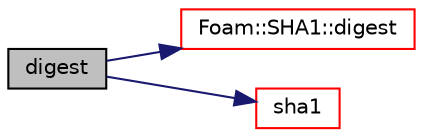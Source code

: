 digraph "digest"
{
  bgcolor="transparent";
  edge [fontname="Helvetica",fontsize="10",labelfontname="Helvetica",labelfontsize="10"];
  node [fontname="Helvetica",fontsize="10",shape=record];
  rankdir="LR";
  Node1 [label="digest",height=0.2,width=0.4,color="black", fillcolor="grey75", style="filled", fontcolor="black"];
  Node1 -> Node2 [color="midnightblue",fontsize="10",style="solid",fontname="Helvetica"];
  Node2 [label="Foam::SHA1::digest",height=0.2,width=0.4,color="red",URL="$a02284.html#a27114ed479972bf0ceadcb1cc99992e9",tooltip="Calculate current digest from appended data. "];
  Node1 -> Node3 [color="midnightblue",fontsize="10",style="solid",fontname="Helvetica"];
  Node3 [label="sha1",height=0.2,width=0.4,color="red",URL="$a01733.html#ab33c752f93a95531cd5af1da2106ca27",tooltip="Full access to the sha1. "];
}

